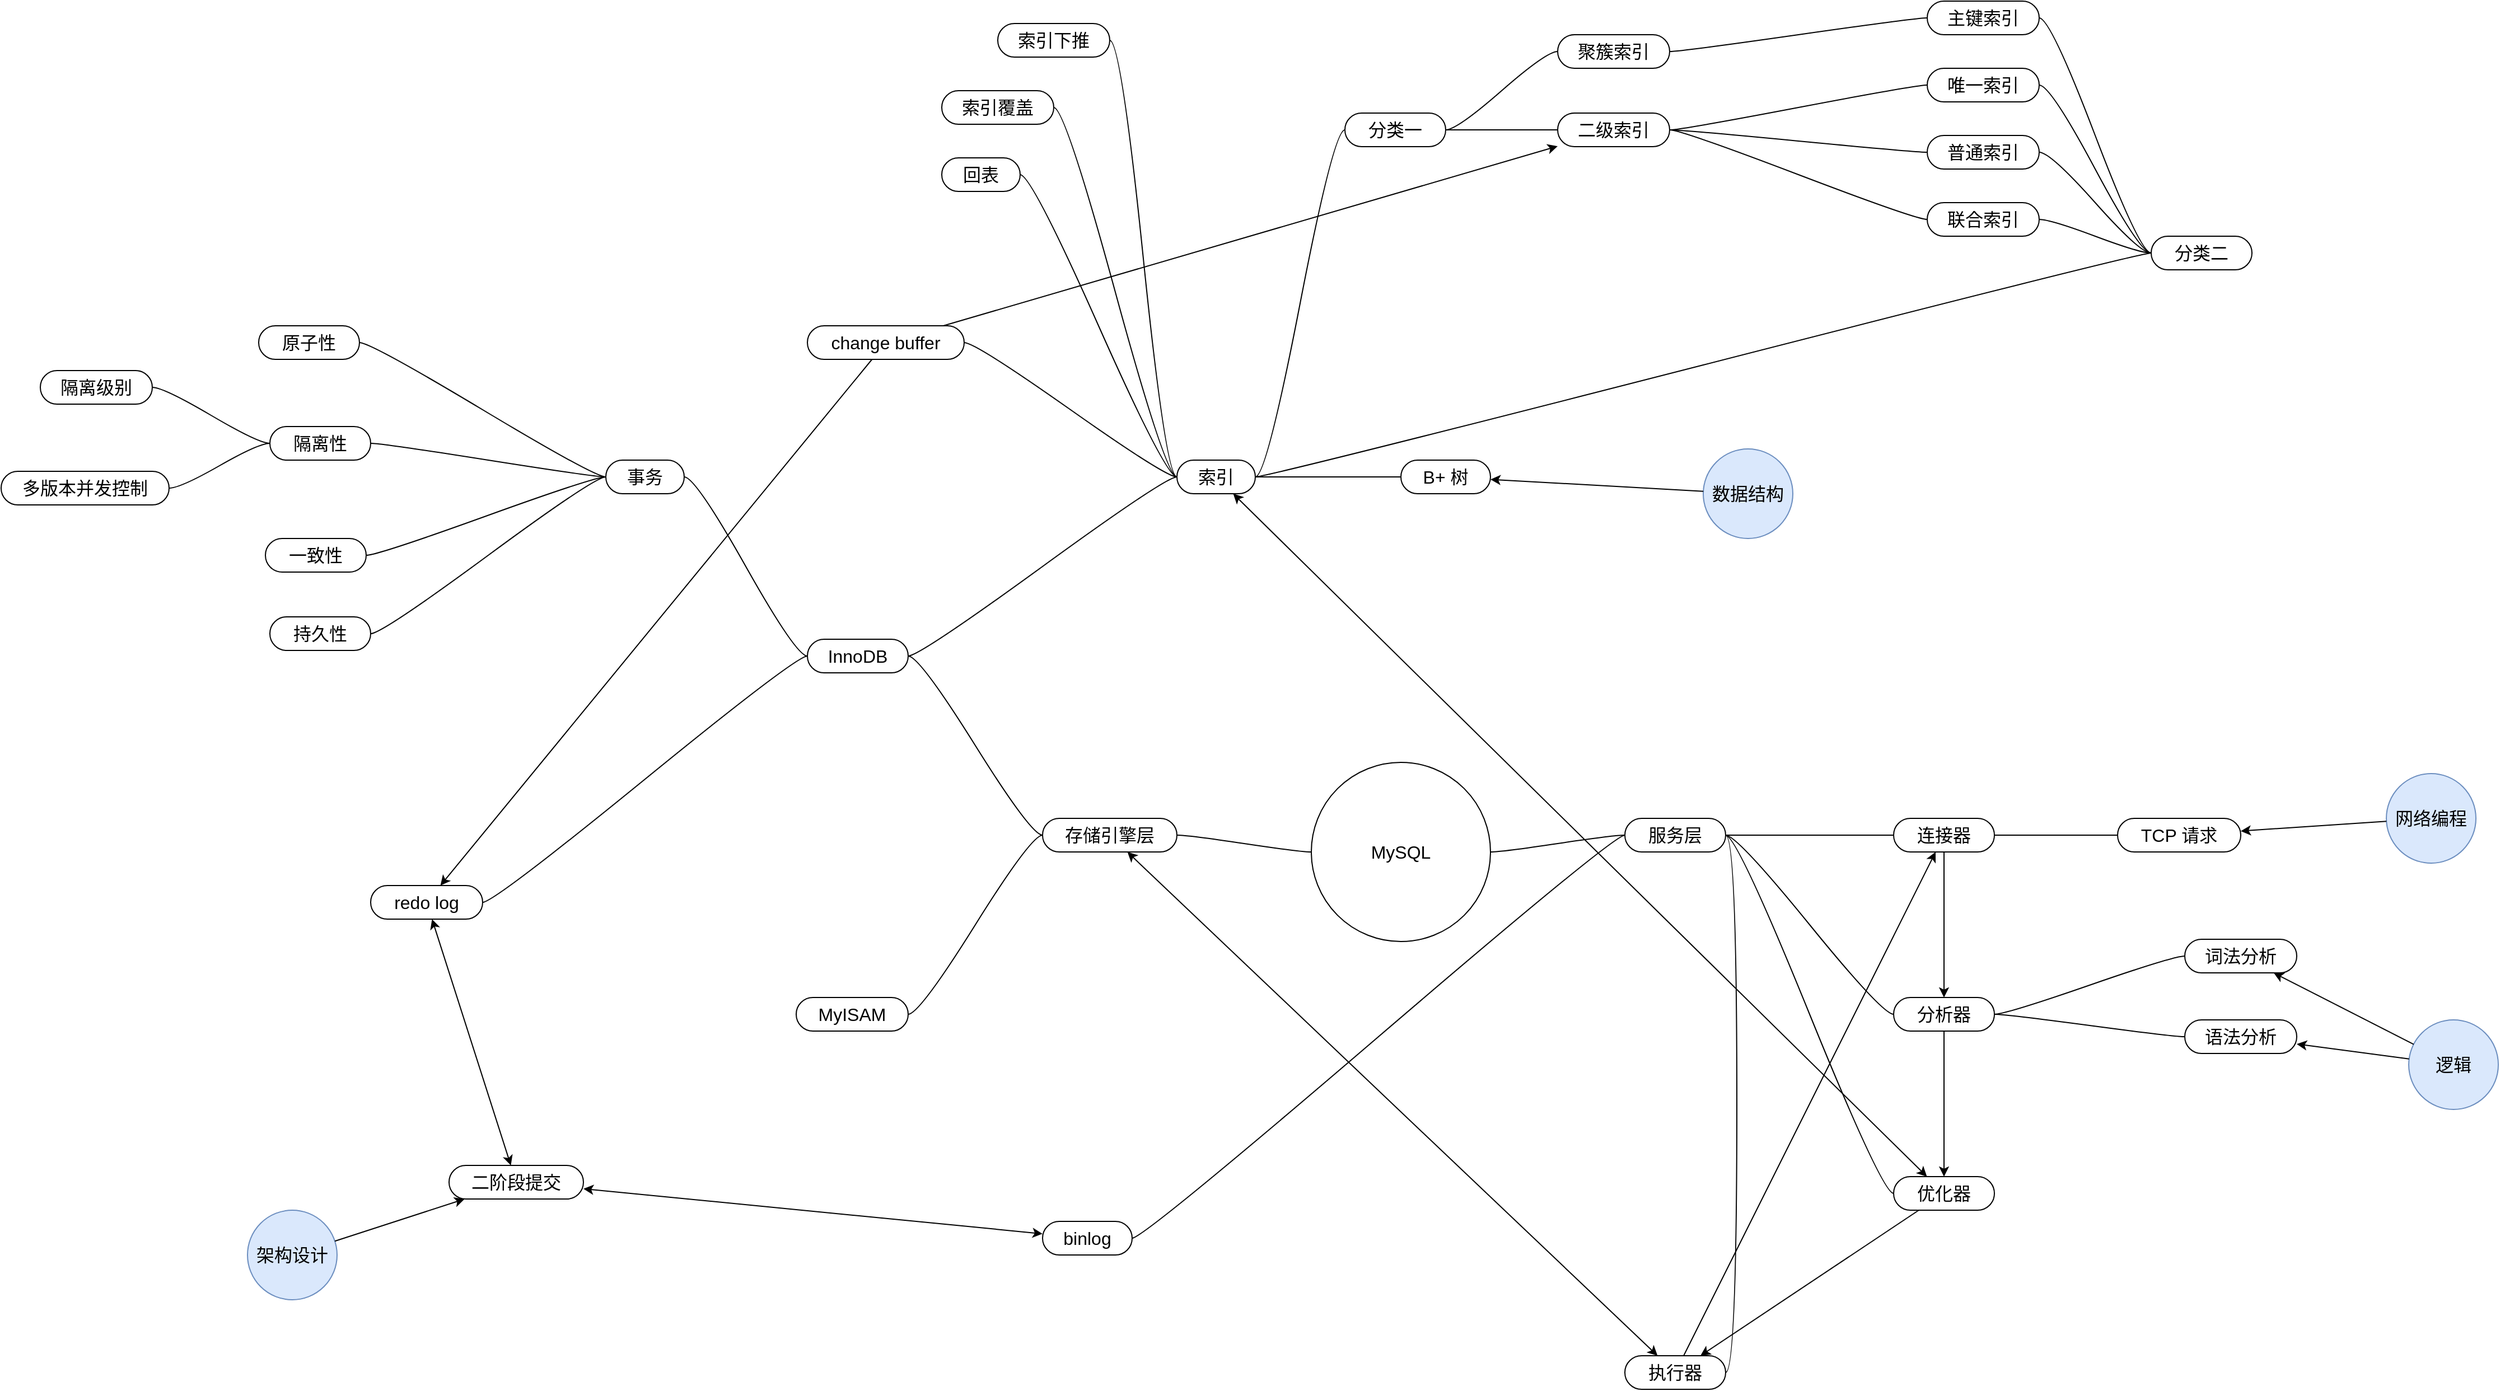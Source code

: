 <mxfile version="17.4.2" type="device"><diagram id="LXZLfDzFbttrQYP3kFu3" name="第 1 页"><mxGraphModel dx="3014" dy="2223" grid="1" gridSize="10" guides="0" tooltips="1" connect="1" arrows="0" fold="1" page="1" pageScale="1" pageWidth="827" pageHeight="1169" math="0" shadow="0"><root><mxCell id="0"/><mxCell id="1" parent="0"/><mxCell id="SudLiUgOyKWUjd6wZjEN-1" value="MySQL" style="ellipse;whiteSpace=wrap;html=1;align=center;newEdgeStyle={&quot;edgeStyle&quot;:&quot;entityRelationEdgeStyle&quot;,&quot;startArrow&quot;:&quot;none&quot;,&quot;endArrow&quot;:&quot;none&quot;,&quot;segment&quot;:10,&quot;curved&quot;:1};treeFolding=1;treeMoving=1;fontSize=16;" parent="1" vertex="1"><mxGeometry x="-80" y="-80" width="160" height="160" as="geometry"/></mxCell><mxCell id="SudLiUgOyKWUjd6wZjEN-4" value="服务层" style="whiteSpace=wrap;html=1;rounded=1;arcSize=50;align=center;verticalAlign=middle;strokeWidth=1;autosize=1;spacing=4;treeFolding=1;treeMoving=1;newEdgeStyle={&quot;edgeStyle&quot;:&quot;entityRelationEdgeStyle&quot;,&quot;startArrow&quot;:&quot;none&quot;,&quot;endArrow&quot;:&quot;none&quot;,&quot;segment&quot;:10,&quot;curved&quot;:1};fontSize=16;" parent="1" vertex="1"><mxGeometry x="200" y="-30" width="90" height="30" as="geometry"/></mxCell><mxCell id="SudLiUgOyKWUjd6wZjEN-5" value="" style="edgeStyle=entityRelationEdgeStyle;startArrow=none;endArrow=none;segment=10;curved=1;rounded=0;fontSize=16;" parent="1" source="SudLiUgOyKWUjd6wZjEN-1" target="SudLiUgOyKWUjd6wZjEN-4" edge="1"><mxGeometry relative="1" as="geometry"><mxPoint x="110" y="-110" as="sourcePoint"/></mxGeometry></mxCell><mxCell id="SudLiUgOyKWUjd6wZjEN-7" value="存储引擎层" style="whiteSpace=wrap;html=1;rounded=1;arcSize=50;align=center;verticalAlign=middle;strokeWidth=1;autosize=1;spacing=4;treeFolding=1;treeMoving=1;newEdgeStyle={&quot;edgeStyle&quot;:&quot;entityRelationEdgeStyle&quot;,&quot;startArrow&quot;:&quot;none&quot;,&quot;endArrow&quot;:&quot;none&quot;,&quot;segment&quot;:10,&quot;curved&quot;:1};fontSize=16;" parent="1" vertex="1"><mxGeometry x="-320" y="-30" width="120" height="30" as="geometry"/></mxCell><mxCell id="SudLiUgOyKWUjd6wZjEN-8" value="" style="edgeStyle=entityRelationEdgeStyle;startArrow=none;endArrow=none;segment=10;curved=1;rounded=0;fontSize=16;" parent="1" source="SudLiUgOyKWUjd6wZjEN-1" target="SudLiUgOyKWUjd6wZjEN-7" edge="1"><mxGeometry relative="1" as="geometry"><mxPoint x="-130" as="sourcePoint"/></mxGeometry></mxCell><mxCell id="SudLiUgOyKWUjd6wZjEN-9" value="连接器" style="whiteSpace=wrap;html=1;rounded=1;arcSize=50;align=center;verticalAlign=middle;strokeWidth=1;autosize=1;spacing=4;treeFolding=1;treeMoving=1;newEdgeStyle={&quot;edgeStyle&quot;:&quot;entityRelationEdgeStyle&quot;,&quot;startArrow&quot;:&quot;none&quot;,&quot;endArrow&quot;:&quot;none&quot;,&quot;segment&quot;:10,&quot;curved&quot;:1};fontSize=16;" parent="1" vertex="1"><mxGeometry x="440" y="-30" width="90" height="30" as="geometry"/></mxCell><mxCell id="SudLiUgOyKWUjd6wZjEN-10" value="" style="edgeStyle=entityRelationEdgeStyle;startArrow=none;endArrow=none;segment=10;curved=1;rounded=0;fontSize=16;" parent="1" source="SudLiUgOyKWUjd6wZjEN-4" target="SudLiUgOyKWUjd6wZjEN-9" edge="1"><mxGeometry relative="1" as="geometry"><mxPoint x="345" y="10" as="sourcePoint"/></mxGeometry></mxCell><mxCell id="SudLiUgOyKWUjd6wZjEN-12" value="分析器" style="whiteSpace=wrap;html=1;rounded=1;arcSize=50;align=center;verticalAlign=middle;strokeWidth=1;autosize=1;spacing=4;treeFolding=1;treeMoving=1;newEdgeStyle={&quot;edgeStyle&quot;:&quot;entityRelationEdgeStyle&quot;,&quot;startArrow&quot;:&quot;none&quot;,&quot;endArrow&quot;:&quot;none&quot;,&quot;segment&quot;:10,&quot;curved&quot;:1};fontSize=16;" parent="1" vertex="1"><mxGeometry x="440" y="130" width="90" height="30" as="geometry"/></mxCell><mxCell id="SudLiUgOyKWUjd6wZjEN-13" value="" style="edgeStyle=entityRelationEdgeStyle;startArrow=none;endArrow=none;segment=10;curved=1;rounded=0;fontSize=16;" parent="1" source="SudLiUgOyKWUjd6wZjEN-4" target="SudLiUgOyKWUjd6wZjEN-12" edge="1"><mxGeometry relative="1" as="geometry"><mxPoint x="345" y="102" as="sourcePoint"/></mxGeometry></mxCell><mxCell id="SudLiUgOyKWUjd6wZjEN-14" value="优化器" style="whiteSpace=wrap;html=1;rounded=1;arcSize=50;align=center;verticalAlign=middle;strokeWidth=1;autosize=1;spacing=4;treeFolding=1;treeMoving=1;newEdgeStyle={&quot;edgeStyle&quot;:&quot;entityRelationEdgeStyle&quot;,&quot;startArrow&quot;:&quot;none&quot;,&quot;endArrow&quot;:&quot;none&quot;,&quot;segment&quot;:10,&quot;curved&quot;:1};fontSize=16;" parent="1" vertex="1"><mxGeometry x="440" y="290" width="90" height="30" as="geometry"/></mxCell><mxCell id="SudLiUgOyKWUjd6wZjEN-15" value="" style="edgeStyle=entityRelationEdgeStyle;startArrow=none;endArrow=none;segment=10;curved=1;rounded=0;fontSize=16;" parent="1" source="SudLiUgOyKWUjd6wZjEN-4" target="SudLiUgOyKWUjd6wZjEN-14" edge="1"><mxGeometry relative="1" as="geometry"><mxPoint x="305" y="200" as="sourcePoint"/></mxGeometry></mxCell><mxCell id="SudLiUgOyKWUjd6wZjEN-16" value="执行器" style="whiteSpace=wrap;html=1;rounded=1;arcSize=50;align=center;verticalAlign=middle;strokeWidth=1;autosize=1;spacing=4;treeFolding=1;treeMoving=1;newEdgeStyle={&quot;edgeStyle&quot;:&quot;entityRelationEdgeStyle&quot;,&quot;startArrow&quot;:&quot;none&quot;,&quot;endArrow&quot;:&quot;none&quot;,&quot;segment&quot;:10,&quot;curved&quot;:1};fontSize=16;" parent="1" vertex="1"><mxGeometry x="200" y="450" width="90" height="30" as="geometry"/></mxCell><mxCell id="SudLiUgOyKWUjd6wZjEN-17" value="" style="edgeStyle=entityRelationEdgeStyle;startArrow=none;endArrow=none;segment=10;curved=1;rounded=0;fontSize=16;" parent="1" source="SudLiUgOyKWUjd6wZjEN-4" target="SudLiUgOyKWUjd6wZjEN-16" edge="1"><mxGeometry relative="1" as="geometry"><mxPoint x="305" y="290" as="sourcePoint"/></mxGeometry></mxCell><mxCell id="SudLiUgOyKWUjd6wZjEN-19" value="" style="endArrow=classic;startArrow=classic;html=1;rounded=0;fontSize=16;" parent="1" source="SudLiUgOyKWUjd6wZjEN-7" target="SudLiUgOyKWUjd6wZjEN-16" edge="1"><mxGeometry width="50" height="50" relative="1" as="geometry"><mxPoint x="30" y="110" as="sourcePoint"/><mxPoint x="80" y="60" as="targetPoint"/></mxGeometry></mxCell><mxCell id="SudLiUgOyKWUjd6wZjEN-20" value="InnoDB" style="whiteSpace=wrap;html=1;rounded=1;arcSize=50;align=center;verticalAlign=middle;strokeWidth=1;autosize=1;spacing=4;treeFolding=1;treeMoving=1;newEdgeStyle={&quot;edgeStyle&quot;:&quot;entityRelationEdgeStyle&quot;,&quot;startArrow&quot;:&quot;none&quot;,&quot;endArrow&quot;:&quot;none&quot;,&quot;segment&quot;:10,&quot;curved&quot;:1};fontSize=16;" parent="1" vertex="1"><mxGeometry x="-530" y="-190" width="90" height="30" as="geometry"/></mxCell><mxCell id="SudLiUgOyKWUjd6wZjEN-21" value="" style="edgeStyle=entityRelationEdgeStyle;startArrow=none;endArrow=none;segment=10;curved=1;rounded=0;fontSize=16;" parent="1" source="SudLiUgOyKWUjd6wZjEN-7" target="SudLiUgOyKWUjd6wZjEN-20" edge="1"><mxGeometry relative="1" as="geometry"><mxPoint x="-450" y="250" as="sourcePoint"/></mxGeometry></mxCell><mxCell id="SudLiUgOyKWUjd6wZjEN-22" value="binlog" style="whiteSpace=wrap;html=1;rounded=1;arcSize=50;align=center;verticalAlign=middle;strokeWidth=1;autosize=1;spacing=4;treeFolding=1;treeMoving=1;newEdgeStyle={&quot;edgeStyle&quot;:&quot;entityRelationEdgeStyle&quot;,&quot;startArrow&quot;:&quot;none&quot;,&quot;endArrow&quot;:&quot;none&quot;,&quot;segment&quot;:10,&quot;curved&quot;:1};fontSize=16;" parent="1" vertex="1"><mxGeometry x="-320" y="330" width="80" height="30" as="geometry"/></mxCell><mxCell id="SudLiUgOyKWUjd6wZjEN-23" value="" style="edgeStyle=entityRelationEdgeStyle;startArrow=none;endArrow=none;segment=10;curved=1;rounded=0;fontSize=16;" parent="1" source="SudLiUgOyKWUjd6wZjEN-4" target="SudLiUgOyKWUjd6wZjEN-22" edge="1"><mxGeometry relative="1" as="geometry"><mxPoint x="340" y="440" as="sourcePoint"/></mxGeometry></mxCell><mxCell id="SudLiUgOyKWUjd6wZjEN-24" value="redo log" style="whiteSpace=wrap;html=1;rounded=1;arcSize=50;align=center;verticalAlign=middle;strokeWidth=1;autosize=1;spacing=4;treeFolding=1;treeMoving=1;newEdgeStyle={&quot;edgeStyle&quot;:&quot;entityRelationEdgeStyle&quot;,&quot;startArrow&quot;:&quot;none&quot;,&quot;endArrow&quot;:&quot;none&quot;,&quot;segment&quot;:10,&quot;curved&quot;:1};fontSize=16;" parent="1" vertex="1"><mxGeometry x="-920" y="30" width="100" height="30" as="geometry"/></mxCell><mxCell id="SudLiUgOyKWUjd6wZjEN-25" value="" style="edgeStyle=entityRelationEdgeStyle;startArrow=none;endArrow=none;segment=10;curved=1;rounded=0;fontSize=16;" parent="1" source="SudLiUgOyKWUjd6wZjEN-20" target="SudLiUgOyKWUjd6wZjEN-24" edge="1"><mxGeometry relative="1" as="geometry"><mxPoint x="-510" y="320" as="sourcePoint"/></mxGeometry></mxCell><mxCell id="SudLiUgOyKWUjd6wZjEN-26" value="二阶段提交" style="whiteSpace=wrap;html=1;rounded=1;arcSize=50;align=center;verticalAlign=middle;strokeWidth=1;autosize=1;spacing=4;treeFolding=1;treeMoving=1;newEdgeStyle={&quot;edgeStyle&quot;:&quot;entityRelationEdgeStyle&quot;,&quot;startArrow&quot;:&quot;none&quot;,&quot;endArrow&quot;:&quot;none&quot;,&quot;segment&quot;:10,&quot;curved&quot;:1};fontSize=16;" parent="1" vertex="1"><mxGeometry x="-850" y="280" width="120" height="30" as="geometry"/></mxCell><mxCell id="SudLiUgOyKWUjd6wZjEN-28" value="" style="endArrow=classic;startArrow=classic;html=1;rounded=0;fontSize=16;" parent="1" source="SudLiUgOyKWUjd6wZjEN-26" target="SudLiUgOyKWUjd6wZjEN-24" edge="1"><mxGeometry width="50" height="50" relative="1" as="geometry"><mxPoint x="-510" y="420" as="sourcePoint"/><mxPoint x="-460" y="370" as="targetPoint"/></mxGeometry></mxCell><mxCell id="SudLiUgOyKWUjd6wZjEN-29" value="" style="endArrow=classic;startArrow=classic;html=1;rounded=0;fontSize=16;" parent="1" source="SudLiUgOyKWUjd6wZjEN-26" target="SudLiUgOyKWUjd6wZjEN-22" edge="1"><mxGeometry width="50" height="50" relative="1" as="geometry"><mxPoint x="-190" y="260" as="sourcePoint"/><mxPoint x="-140" y="210" as="targetPoint"/></mxGeometry></mxCell><mxCell id="SudLiUgOyKWUjd6wZjEN-32" value="MyISAM" style="whiteSpace=wrap;html=1;rounded=1;arcSize=50;align=center;verticalAlign=middle;strokeWidth=1;autosize=1;spacing=4;treeFolding=1;treeMoving=1;newEdgeStyle={&quot;edgeStyle&quot;:&quot;entityRelationEdgeStyle&quot;,&quot;startArrow&quot;:&quot;none&quot;,&quot;endArrow&quot;:&quot;none&quot;,&quot;segment&quot;:10,&quot;curved&quot;:1};fontSize=16;" parent="1" vertex="1"><mxGeometry x="-540" y="130" width="100" height="30" as="geometry"/></mxCell><mxCell id="SudLiUgOyKWUjd6wZjEN-33" value="" style="edgeStyle=entityRelationEdgeStyle;startArrow=none;endArrow=none;segment=10;curved=1;rounded=0;fontSize=16;" parent="1" source="SudLiUgOyKWUjd6wZjEN-7" target="SudLiUgOyKWUjd6wZjEN-32" edge="1"><mxGeometry relative="1" as="geometry"><mxPoint x="-480" y="80" as="sourcePoint"/></mxGeometry></mxCell><mxCell id="SudLiUgOyKWUjd6wZjEN-34" value="事务" style="whiteSpace=wrap;html=1;rounded=1;arcSize=50;align=center;verticalAlign=middle;strokeWidth=1;autosize=1;spacing=4;treeFolding=1;treeMoving=1;newEdgeStyle={&quot;edgeStyle&quot;:&quot;entityRelationEdgeStyle&quot;,&quot;startArrow&quot;:&quot;none&quot;,&quot;endArrow&quot;:&quot;none&quot;,&quot;segment&quot;:10,&quot;curved&quot;:1};fontSize=16;" parent="1" vertex="1"><mxGeometry x="-710" y="-350" width="70" height="30" as="geometry"/></mxCell><mxCell id="SudLiUgOyKWUjd6wZjEN-35" value="" style="edgeStyle=entityRelationEdgeStyle;startArrow=none;endArrow=none;segment=10;curved=1;rounded=0;fontSize=16;" parent="1" source="SudLiUgOyKWUjd6wZjEN-20" target="SudLiUgOyKWUjd6wZjEN-34" edge="1"><mxGeometry relative="1" as="geometry"><mxPoint x="-600" y="-157" as="sourcePoint"/></mxGeometry></mxCell><mxCell id="o5_mMbNsUJs5Zx8jXTR9-1" value="原子性" style="whiteSpace=wrap;html=1;rounded=1;arcSize=50;align=center;verticalAlign=middle;strokeWidth=1;autosize=1;spacing=4;treeFolding=1;treeMoving=1;newEdgeStyle={&quot;edgeStyle&quot;:&quot;entityRelationEdgeStyle&quot;,&quot;startArrow&quot;:&quot;none&quot;,&quot;endArrow&quot;:&quot;none&quot;,&quot;segment&quot;:10,&quot;curved&quot;:1};fontSize=16;" parent="1" vertex="1"><mxGeometry x="-1020" y="-470" width="90" height="30" as="geometry"/></mxCell><mxCell id="o5_mMbNsUJs5Zx8jXTR9-2" value="" style="edgeStyle=entityRelationEdgeStyle;startArrow=none;endArrow=none;segment=10;curved=1;rounded=0;fontSize=16;" parent="1" source="SudLiUgOyKWUjd6wZjEN-34" target="o5_mMbNsUJs5Zx8jXTR9-1" edge="1"><mxGeometry relative="1" as="geometry"><mxPoint x="-805" y="-110" as="sourcePoint"/></mxGeometry></mxCell><mxCell id="o5_mMbNsUJs5Zx8jXTR9-3" value="隔离性" style="whiteSpace=wrap;html=1;rounded=1;arcSize=50;align=center;verticalAlign=middle;strokeWidth=1;autosize=1;spacing=4;treeFolding=1;treeMoving=1;newEdgeStyle={&quot;edgeStyle&quot;:&quot;entityRelationEdgeStyle&quot;,&quot;startArrow&quot;:&quot;none&quot;,&quot;endArrow&quot;:&quot;none&quot;,&quot;segment&quot;:10,&quot;curved&quot;:1};fontSize=16;" parent="1" vertex="1"><mxGeometry x="-1010" y="-380" width="90" height="30" as="geometry"/></mxCell><mxCell id="o5_mMbNsUJs5Zx8jXTR9-4" value="" style="edgeStyle=entityRelationEdgeStyle;startArrow=none;endArrow=none;segment=10;curved=1;rounded=0;fontSize=16;" parent="1" source="SudLiUgOyKWUjd6wZjEN-34" target="o5_mMbNsUJs5Zx8jXTR9-3" edge="1"><mxGeometry relative="1" as="geometry"><mxPoint x="-885" y="-310" as="sourcePoint"/></mxGeometry></mxCell><mxCell id="o5_mMbNsUJs5Zx8jXTR9-5" value="一致性" style="whiteSpace=wrap;html=1;rounded=1;arcSize=50;align=center;verticalAlign=middle;strokeWidth=1;autosize=1;spacing=4;treeFolding=1;treeMoving=1;newEdgeStyle={&quot;edgeStyle&quot;:&quot;entityRelationEdgeStyle&quot;,&quot;startArrow&quot;:&quot;none&quot;,&quot;endArrow&quot;:&quot;none&quot;,&quot;segment&quot;:10,&quot;curved&quot;:1};fontSize=16;" parent="1" vertex="1"><mxGeometry x="-1014" y="-280" width="90" height="30" as="geometry"/></mxCell><mxCell id="o5_mMbNsUJs5Zx8jXTR9-6" value="" style="edgeStyle=entityRelationEdgeStyle;startArrow=none;endArrow=none;segment=10;curved=1;rounded=0;fontSize=16;" parent="1" source="SudLiUgOyKWUjd6wZjEN-34" target="o5_mMbNsUJs5Zx8jXTR9-5" edge="1"><mxGeometry relative="1" as="geometry"><mxPoint x="-1065" y="-160" as="sourcePoint"/></mxGeometry></mxCell><mxCell id="o5_mMbNsUJs5Zx8jXTR9-7" value="持久性" style="whiteSpace=wrap;html=1;rounded=1;arcSize=50;align=center;verticalAlign=middle;strokeWidth=1;autosize=1;spacing=4;treeFolding=1;treeMoving=1;newEdgeStyle={&quot;edgeStyle&quot;:&quot;entityRelationEdgeStyle&quot;,&quot;startArrow&quot;:&quot;none&quot;,&quot;endArrow&quot;:&quot;none&quot;,&quot;segment&quot;:10,&quot;curved&quot;:1};fontSize=16;" parent="1" vertex="1"><mxGeometry x="-1010" y="-210" width="90" height="30" as="geometry"/></mxCell><mxCell id="o5_mMbNsUJs5Zx8jXTR9-8" value="" style="edgeStyle=entityRelationEdgeStyle;startArrow=none;endArrow=none;segment=10;curved=1;rounded=0;fontSize=16;" parent="1" source="SudLiUgOyKWUjd6wZjEN-34" target="o5_mMbNsUJs5Zx8jXTR9-7" edge="1"><mxGeometry relative="1" as="geometry"><mxPoint x="-1065" y="-300" as="sourcePoint"/></mxGeometry></mxCell><mxCell id="o5_mMbNsUJs5Zx8jXTR9-9" value="隔离级别" style="whiteSpace=wrap;html=1;rounded=1;arcSize=50;align=center;verticalAlign=middle;strokeWidth=1;autosize=1;spacing=4;treeFolding=1;treeMoving=1;newEdgeStyle={&quot;edgeStyle&quot;:&quot;entityRelationEdgeStyle&quot;,&quot;startArrow&quot;:&quot;none&quot;,&quot;endArrow&quot;:&quot;none&quot;,&quot;segment&quot;:10,&quot;curved&quot;:1};fontSize=16;" parent="1" vertex="1"><mxGeometry x="-1215" y="-430" width="100" height="30" as="geometry"/></mxCell><mxCell id="o5_mMbNsUJs5Zx8jXTR9-10" value="" style="edgeStyle=entityRelationEdgeStyle;startArrow=none;endArrow=none;segment=10;curved=1;rounded=0;fontSize=16;" parent="1" source="o5_mMbNsUJs5Zx8jXTR9-3" target="o5_mMbNsUJs5Zx8jXTR9-9" edge="1"><mxGeometry relative="1" as="geometry"><mxPoint x="-665" y="-410" as="sourcePoint"/></mxGeometry></mxCell><mxCell id="o5_mMbNsUJs5Zx8jXTR9-11" value="多版本并发控制" style="whiteSpace=wrap;html=1;rounded=1;arcSize=50;align=center;verticalAlign=middle;strokeWidth=1;autosize=1;spacing=4;treeFolding=1;treeMoving=1;newEdgeStyle={&quot;edgeStyle&quot;:&quot;entityRelationEdgeStyle&quot;,&quot;startArrow&quot;:&quot;none&quot;,&quot;endArrow&quot;:&quot;none&quot;,&quot;segment&quot;:10,&quot;curved&quot;:1};fontSize=16;" parent="1" vertex="1"><mxGeometry x="-1250" y="-340" width="150" height="30" as="geometry"/></mxCell><mxCell id="o5_mMbNsUJs5Zx8jXTR9-12" value="" style="edgeStyle=entityRelationEdgeStyle;startArrow=none;endArrow=none;segment=10;curved=1;rounded=0;fontSize=16;" parent="1" source="o5_mMbNsUJs5Zx8jXTR9-3" target="o5_mMbNsUJs5Zx8jXTR9-11" edge="1"><mxGeometry relative="1" as="geometry"><mxPoint x="-675" y="-320" as="sourcePoint"/></mxGeometry></mxCell><mxCell id="o5_mMbNsUJs5Zx8jXTR9-14" value="网络编程" style="ellipse;whiteSpace=wrap;html=1;align=center;newEdgeStyle={&quot;edgeStyle&quot;:&quot;entityRelationEdgeStyle&quot;,&quot;startArrow&quot;:&quot;none&quot;,&quot;endArrow&quot;:&quot;none&quot;,&quot;segment&quot;:10,&quot;curved&quot;:1};treeFolding=1;treeMoving=1;fontSize=16;fillColor=#dae8fc;strokeColor=#6c8ebf;" parent="1" vertex="1"><mxGeometry x="880" y="-70" width="80" height="80" as="geometry"/></mxCell><mxCell id="o5_mMbNsUJs5Zx8jXTR9-16" value="索引" style="whiteSpace=wrap;html=1;rounded=1;arcSize=50;align=center;verticalAlign=middle;strokeWidth=1;autosize=1;spacing=4;treeFolding=1;treeMoving=1;newEdgeStyle={&quot;edgeStyle&quot;:&quot;entityRelationEdgeStyle&quot;,&quot;startArrow&quot;:&quot;none&quot;,&quot;endArrow&quot;:&quot;none&quot;,&quot;segment&quot;:10,&quot;curved&quot;:1};fontSize=16;" parent="1" vertex="1"><mxGeometry x="-200" y="-350" width="70" height="30" as="geometry"/></mxCell><mxCell id="o5_mMbNsUJs5Zx8jXTR9-17" value="" style="edgeStyle=entityRelationEdgeStyle;startArrow=none;endArrow=none;segment=10;curved=1;rounded=0;fontSize=16;" parent="1" source="SudLiUgOyKWUjd6wZjEN-20" target="o5_mMbNsUJs5Zx8jXTR9-16" edge="1"><mxGeometry relative="1" as="geometry"><mxPoint x="-60" y="-190" as="sourcePoint"/></mxGeometry></mxCell><mxCell id="o5_mMbNsUJs5Zx8jXTR9-18" value="聚簇索引" style="whiteSpace=wrap;html=1;rounded=1;arcSize=50;align=center;verticalAlign=middle;strokeWidth=1;autosize=1;spacing=4;treeFolding=1;treeMoving=1;newEdgeStyle={&quot;edgeStyle&quot;:&quot;entityRelationEdgeStyle&quot;,&quot;startArrow&quot;:&quot;none&quot;,&quot;endArrow&quot;:&quot;none&quot;,&quot;segment&quot;:10,&quot;curved&quot;:1};fontSize=16;" parent="1" vertex="1"><mxGeometry x="140" y="-730" width="100" height="30" as="geometry"/></mxCell><mxCell id="o5_mMbNsUJs5Zx8jXTR9-19" value="" style="edgeStyle=entityRelationEdgeStyle;startArrow=none;endArrow=none;segment=10;curved=1;rounded=0;fontSize=16;" parent="1" source="o5_mMbNsUJs5Zx8jXTR9-26" target="o5_mMbNsUJs5Zx8jXTR9-18" edge="1"><mxGeometry relative="1" as="geometry"><mxPoint x="39" y="-678" as="sourcePoint"/></mxGeometry></mxCell><mxCell id="o5_mMbNsUJs5Zx8jXTR9-20" value="二级索引" style="whiteSpace=wrap;html=1;rounded=1;arcSize=50;align=center;verticalAlign=middle;strokeWidth=1;autosize=1;spacing=4;treeFolding=1;treeMoving=1;newEdgeStyle={&quot;edgeStyle&quot;:&quot;entityRelationEdgeStyle&quot;,&quot;startArrow&quot;:&quot;none&quot;,&quot;endArrow&quot;:&quot;none&quot;,&quot;segment&quot;:10,&quot;curved&quot;:1};fontSize=16;" parent="1" vertex="1"><mxGeometry x="140" y="-660" width="100" height="30" as="geometry"/></mxCell><mxCell id="o5_mMbNsUJs5Zx8jXTR9-21" value="" style="edgeStyle=entityRelationEdgeStyle;startArrow=none;endArrow=none;segment=10;curved=1;rounded=0;fontSize=16;" parent="1" source="o5_mMbNsUJs5Zx8jXTR9-26" target="o5_mMbNsUJs5Zx8jXTR9-20" edge="1"><mxGeometry relative="1" as="geometry"><mxPoint x="59" y="-588" as="sourcePoint"/></mxGeometry></mxCell><mxCell id="o5_mMbNsUJs5Zx8jXTR9-22" value="联合索引" style="whiteSpace=wrap;html=1;rounded=1;arcSize=50;align=center;verticalAlign=middle;strokeWidth=1;autosize=1;spacing=4;treeFolding=1;treeMoving=1;newEdgeStyle={&quot;edgeStyle&quot;:&quot;entityRelationEdgeStyle&quot;,&quot;startArrow&quot;:&quot;none&quot;,&quot;endArrow&quot;:&quot;none&quot;,&quot;segment&quot;:10,&quot;curved&quot;:1};fontSize=16;" parent="1" vertex="1"><mxGeometry x="470" y="-580" width="100" height="30" as="geometry"/></mxCell><mxCell id="o5_mMbNsUJs5Zx8jXTR9-23" value="" style="edgeStyle=entityRelationEdgeStyle;startArrow=none;endArrow=none;segment=10;curved=1;rounded=0;fontSize=16;" parent="1" source="o5_mMbNsUJs5Zx8jXTR9-28" target="o5_mMbNsUJs5Zx8jXTR9-22" edge="1"><mxGeometry relative="1" as="geometry"><mxPoint x="163" y="-608" as="sourcePoint"/></mxGeometry></mxCell><mxCell id="o5_mMbNsUJs5Zx8jXTR9-24" value="B+ 树" style="whiteSpace=wrap;html=1;rounded=1;arcSize=50;align=center;verticalAlign=middle;strokeWidth=1;autosize=1;spacing=4;treeFolding=1;treeMoving=1;newEdgeStyle={&quot;edgeStyle&quot;:&quot;entityRelationEdgeStyle&quot;,&quot;startArrow&quot;:&quot;none&quot;,&quot;endArrow&quot;:&quot;none&quot;,&quot;segment&quot;:10,&quot;curved&quot;:1};fontSize=16;" parent="1" vertex="1"><mxGeometry y="-350" width="80" height="30" as="geometry"/></mxCell><mxCell id="o5_mMbNsUJs5Zx8jXTR9-25" value="" style="edgeStyle=entityRelationEdgeStyle;startArrow=none;endArrow=none;segment=10;curved=1;rounded=0;fontSize=16;" parent="1" source="o5_mMbNsUJs5Zx8jXTR9-16" target="o5_mMbNsUJs5Zx8jXTR9-24" edge="1"><mxGeometry relative="1" as="geometry"><mxPoint x="489" y="-218" as="sourcePoint"/></mxGeometry></mxCell><mxCell id="o5_mMbNsUJs5Zx8jXTR9-26" value="分类一" style="whiteSpace=wrap;html=1;rounded=1;arcSize=50;align=center;verticalAlign=middle;strokeWidth=1;autosize=1;spacing=4;treeFolding=1;treeMoving=1;newEdgeStyle={&quot;edgeStyle&quot;:&quot;entityRelationEdgeStyle&quot;,&quot;startArrow&quot;:&quot;none&quot;,&quot;endArrow&quot;:&quot;none&quot;,&quot;segment&quot;:10,&quot;curved&quot;:1};fontSize=16;" parent="1" vertex="1"><mxGeometry x="-50" y="-660" width="90" height="30" as="geometry"/></mxCell><mxCell id="o5_mMbNsUJs5Zx8jXTR9-27" value="" style="edgeStyle=entityRelationEdgeStyle;startArrow=none;endArrow=none;segment=10;curved=1;rounded=0;fontSize=16;" parent="1" source="o5_mMbNsUJs5Zx8jXTR9-16" target="o5_mMbNsUJs5Zx8jXTR9-26" edge="1"><mxGeometry relative="1" as="geometry"><mxPoint x="339" y="-420" as="sourcePoint"/></mxGeometry></mxCell><mxCell id="o5_mMbNsUJs5Zx8jXTR9-28" value="分类二" style="whiteSpace=wrap;html=1;rounded=1;arcSize=50;align=center;verticalAlign=middle;strokeWidth=1;autosize=1;spacing=4;treeFolding=1;treeMoving=1;newEdgeStyle={&quot;edgeStyle&quot;:&quot;entityRelationEdgeStyle&quot;,&quot;startArrow&quot;:&quot;none&quot;,&quot;endArrow&quot;:&quot;none&quot;,&quot;segment&quot;:10,&quot;curved&quot;:1};fontSize=16;" parent="1" vertex="1"><mxGeometry x="670" y="-550" width="90" height="30" as="geometry"/></mxCell><mxCell id="o5_mMbNsUJs5Zx8jXTR9-29" value="" style="edgeStyle=entityRelationEdgeStyle;startArrow=none;endArrow=none;segment=10;curved=1;rounded=0;fontSize=16;" parent="1" source="o5_mMbNsUJs5Zx8jXTR9-16" target="o5_mMbNsUJs5Zx8jXTR9-28" edge="1"><mxGeometry relative="1" as="geometry"><mxPoint x="529" y="-330" as="sourcePoint"/></mxGeometry></mxCell><mxCell id="o5_mMbNsUJs5Zx8jXTR9-30" value="主键索引" style="whiteSpace=wrap;html=1;rounded=1;arcSize=50;align=center;verticalAlign=middle;strokeWidth=1;autosize=1;spacing=4;treeFolding=1;treeMoving=1;newEdgeStyle={&quot;edgeStyle&quot;:&quot;entityRelationEdgeStyle&quot;,&quot;startArrow&quot;:&quot;none&quot;,&quot;endArrow&quot;:&quot;none&quot;,&quot;segment&quot;:10,&quot;curved&quot;:1};fontSize=16;" parent="1" vertex="1"><mxGeometry x="470" y="-760" width="100" height="30" as="geometry"/></mxCell><mxCell id="o5_mMbNsUJs5Zx8jXTR9-31" value="" style="edgeStyle=entityRelationEdgeStyle;startArrow=none;endArrow=none;segment=10;curved=1;rounded=0;fontSize=16;" parent="1" source="o5_mMbNsUJs5Zx8jXTR9-28" target="o5_mMbNsUJs5Zx8jXTR9-30" edge="1"><mxGeometry relative="1" as="geometry"><mxPoint x="493" y="-720" as="sourcePoint"/></mxGeometry></mxCell><mxCell id="o5_mMbNsUJs5Zx8jXTR9-32" value="唯一索引" style="whiteSpace=wrap;html=1;rounded=1;arcSize=50;align=center;verticalAlign=middle;strokeWidth=1;autosize=1;spacing=4;treeFolding=1;treeMoving=1;newEdgeStyle={&quot;edgeStyle&quot;:&quot;entityRelationEdgeStyle&quot;,&quot;startArrow&quot;:&quot;none&quot;,&quot;endArrow&quot;:&quot;none&quot;,&quot;segment&quot;:10,&quot;curved&quot;:1};fontSize=16;" parent="1" vertex="1"><mxGeometry x="470" y="-700" width="100" height="30" as="geometry"/></mxCell><mxCell id="o5_mMbNsUJs5Zx8jXTR9-33" value="" style="edgeStyle=entityRelationEdgeStyle;startArrow=none;endArrow=none;segment=10;curved=1;rounded=0;fontSize=16;" parent="1" source="o5_mMbNsUJs5Zx8jXTR9-28" target="o5_mMbNsUJs5Zx8jXTR9-32" edge="1"><mxGeometry relative="1" as="geometry"><mxPoint x="503" y="-690" as="sourcePoint"/></mxGeometry></mxCell><mxCell id="o5_mMbNsUJs5Zx8jXTR9-34" value="普通索引" style="whiteSpace=wrap;html=1;rounded=1;arcSize=50;align=center;verticalAlign=middle;strokeWidth=1;autosize=1;spacing=4;treeFolding=1;treeMoving=1;newEdgeStyle={&quot;edgeStyle&quot;:&quot;entityRelationEdgeStyle&quot;,&quot;startArrow&quot;:&quot;none&quot;,&quot;endArrow&quot;:&quot;none&quot;,&quot;segment&quot;:10,&quot;curved&quot;:1};fontSize=16;" parent="1" vertex="1"><mxGeometry x="470" y="-640" width="100" height="30" as="geometry"/></mxCell><mxCell id="o5_mMbNsUJs5Zx8jXTR9-35" value="" style="edgeStyle=entityRelationEdgeStyle;startArrow=none;endArrow=none;segment=10;curved=1;rounded=0;fontSize=16;" parent="1" source="o5_mMbNsUJs5Zx8jXTR9-28" target="o5_mMbNsUJs5Zx8jXTR9-34" edge="1"><mxGeometry relative="1" as="geometry"><mxPoint x="443" y="-570" as="sourcePoint"/></mxGeometry></mxCell><mxCell id="o5_mMbNsUJs5Zx8jXTR9-39" value="数据结构" style="ellipse;whiteSpace=wrap;html=1;align=center;newEdgeStyle={&quot;edgeStyle&quot;:&quot;entityRelationEdgeStyle&quot;,&quot;startArrow&quot;:&quot;none&quot;,&quot;endArrow&quot;:&quot;none&quot;,&quot;segment&quot;:10,&quot;curved&quot;:1};treeFolding=1;treeMoving=1;fontSize=16;fillColor=#dae8fc;strokeColor=#6c8ebf;" parent="1" vertex="1"><mxGeometry x="270" y="-360" width="80" height="80" as="geometry"/></mxCell><mxCell id="o5_mMbNsUJs5Zx8jXTR9-41" value="" style="endArrow=classic;html=1;rounded=0;fontSize=16;" parent="1" source="o5_mMbNsUJs5Zx8jXTR9-14" target="o5_mMbNsUJs5Zx8jXTR9-50" edge="1"><mxGeometry width="50" height="50" relative="1" as="geometry"><mxPoint x="760" y="-150" as="sourcePoint"/><mxPoint x="810" y="-200" as="targetPoint"/></mxGeometry></mxCell><mxCell id="o5_mMbNsUJs5Zx8jXTR9-42" value="" style="endArrow=classic;html=1;rounded=0;fontSize=16;" parent="1" source="o5_mMbNsUJs5Zx8jXTR9-39" target="o5_mMbNsUJs5Zx8jXTR9-24" edge="1"><mxGeometry width="50" height="50" relative="1" as="geometry"><mxPoint x="930.042" y="48.164" as="sourcePoint"/><mxPoint x="476" y="27.087" as="targetPoint"/></mxGeometry></mxCell><mxCell id="o5_mMbNsUJs5Zx8jXTR9-45" value="词法分析" style="whiteSpace=wrap;html=1;rounded=1;arcSize=50;align=center;verticalAlign=middle;strokeWidth=1;autosize=1;spacing=4;treeFolding=1;treeMoving=1;newEdgeStyle={&quot;edgeStyle&quot;:&quot;entityRelationEdgeStyle&quot;,&quot;startArrow&quot;:&quot;none&quot;,&quot;endArrow&quot;:&quot;none&quot;,&quot;segment&quot;:10,&quot;curved&quot;:1};fontSize=16;" parent="1" vertex="1"><mxGeometry x="700" y="78" width="100" height="30" as="geometry"/></mxCell><mxCell id="o5_mMbNsUJs5Zx8jXTR9-46" value="" style="edgeStyle=entityRelationEdgeStyle;startArrow=none;endArrow=none;segment=10;curved=1;rounded=0;fontSize=16;" parent="1" source="SudLiUgOyKWUjd6wZjEN-12" target="o5_mMbNsUJs5Zx8jXTR9-45" edge="1"><mxGeometry relative="1" as="geometry"><mxPoint x="490" y="120" as="sourcePoint"/></mxGeometry></mxCell><mxCell id="o5_mMbNsUJs5Zx8jXTR9-47" value="语法分析" style="whiteSpace=wrap;html=1;rounded=1;arcSize=50;align=center;verticalAlign=middle;strokeWidth=1;autosize=1;spacing=4;treeFolding=1;treeMoving=1;newEdgeStyle={&quot;edgeStyle&quot;:&quot;entityRelationEdgeStyle&quot;,&quot;startArrow&quot;:&quot;none&quot;,&quot;endArrow&quot;:&quot;none&quot;,&quot;segment&quot;:10,&quot;curved&quot;:1};fontSize=16;" parent="1" vertex="1"><mxGeometry x="700" y="150" width="100" height="30" as="geometry"/></mxCell><mxCell id="o5_mMbNsUJs5Zx8jXTR9-48" value="" style="edgeStyle=entityRelationEdgeStyle;startArrow=none;endArrow=none;segment=10;curved=1;rounded=0;fontSize=16;" parent="1" source="SudLiUgOyKWUjd6wZjEN-12" target="o5_mMbNsUJs5Zx8jXTR9-47" edge="1"><mxGeometry relative="1" as="geometry"><mxPoint x="500" y="210" as="sourcePoint"/></mxGeometry></mxCell><mxCell id="o5_mMbNsUJs5Zx8jXTR9-50" value="TCP 请求" style="whiteSpace=wrap;html=1;rounded=1;arcSize=50;align=center;verticalAlign=middle;strokeWidth=1;autosize=1;spacing=4;treeFolding=1;treeMoving=1;newEdgeStyle={&quot;edgeStyle&quot;:&quot;entityRelationEdgeStyle&quot;,&quot;startArrow&quot;:&quot;none&quot;,&quot;endArrow&quot;:&quot;none&quot;,&quot;segment&quot;:10,&quot;curved&quot;:1};fontSize=16;" parent="1" vertex="1"><mxGeometry x="640" y="-30" width="110" height="30" as="geometry"/></mxCell><mxCell id="o5_mMbNsUJs5Zx8jXTR9-51" value="" style="edgeStyle=entityRelationEdgeStyle;startArrow=none;endArrow=none;segment=10;curved=1;rounded=0;fontSize=16;" parent="1" source="SudLiUgOyKWUjd6wZjEN-9" target="o5_mMbNsUJs5Zx8jXTR9-50" edge="1"><mxGeometry relative="1" as="geometry"><mxPoint x="430" y="10" as="sourcePoint"/></mxGeometry></mxCell><mxCell id="o5_mMbNsUJs5Zx8jXTR9-52" value="逻辑" style="ellipse;whiteSpace=wrap;html=1;align=center;newEdgeStyle={&quot;edgeStyle&quot;:&quot;entityRelationEdgeStyle&quot;,&quot;startArrow&quot;:&quot;none&quot;,&quot;endArrow&quot;:&quot;none&quot;,&quot;segment&quot;:10,&quot;curved&quot;:1};treeFolding=1;treeMoving=1;fontSize=16;fillColor=#dae8fc;strokeColor=#6c8ebf;" parent="1" vertex="1"><mxGeometry x="900" y="150" width="80" height="80" as="geometry"/></mxCell><mxCell id="o5_mMbNsUJs5Zx8jXTR9-53" value="" style="endArrow=classic;html=1;rounded=0;fontSize=16;" parent="1" source="o5_mMbNsUJs5Zx8jXTR9-52" target="o5_mMbNsUJs5Zx8jXTR9-45" edge="1"><mxGeometry width="50" height="50" relative="1" as="geometry"><mxPoint x="1080.679" y="42.66" as="sourcePoint"/><mxPoint x="820" y="-6.62" as="targetPoint"/></mxGeometry></mxCell><mxCell id="o5_mMbNsUJs5Zx8jXTR9-54" value="" style="endArrow=classic;html=1;rounded=0;fontSize=16;" parent="1" source="o5_mMbNsUJs5Zx8jXTR9-52" target="o5_mMbNsUJs5Zx8jXTR9-47" edge="1"><mxGeometry width="50" height="50" relative="1" as="geometry"><mxPoint x="1071.437" y="189.374" as="sourcePoint"/><mxPoint x="810" y="116.857" as="targetPoint"/></mxGeometry></mxCell><mxCell id="o5_mMbNsUJs5Zx8jXTR9-55" value="" style="endArrow=classic;html=1;rounded=0;fontSize=16;" parent="1" source="SudLiUgOyKWUjd6wZjEN-9" target="SudLiUgOyKWUjd6wZjEN-12" edge="1"><mxGeometry width="50" height="50" relative="1" as="geometry"><mxPoint x="430" y="180" as="sourcePoint"/><mxPoint x="480" y="130" as="targetPoint"/></mxGeometry></mxCell><mxCell id="o5_mMbNsUJs5Zx8jXTR9-57" value="" style="endArrow=classic;html=1;rounded=0;fontSize=16;" parent="1" source="SudLiUgOyKWUjd6wZjEN-12" target="SudLiUgOyKWUjd6wZjEN-14" edge="1"><mxGeometry width="50" height="50" relative="1" as="geometry"><mxPoint x="430" y="180" as="sourcePoint"/><mxPoint x="480" y="130" as="targetPoint"/></mxGeometry></mxCell><mxCell id="o5_mMbNsUJs5Zx8jXTR9-58" value="" style="endArrow=classic;html=1;rounded=0;fontSize=16;" parent="1" source="SudLiUgOyKWUjd6wZjEN-14" target="SudLiUgOyKWUjd6wZjEN-16" edge="1"><mxGeometry width="50" height="50" relative="1" as="geometry"><mxPoint x="431.545" y="150" as="sourcePoint"/><mxPoint x="434.455" y="230" as="targetPoint"/></mxGeometry></mxCell><mxCell id="o5_mMbNsUJs5Zx8jXTR9-59" value="" style="endArrow=classic;html=1;rounded=0;fontSize=16;" parent="1" source="SudLiUgOyKWUjd6wZjEN-16" target="SudLiUgOyKWUjd6wZjEN-9" edge="1"><mxGeometry width="50" height="50" relative="1" as="geometry"><mxPoint x="350" y="160" as="sourcePoint"/><mxPoint x="400" y="110" as="targetPoint"/></mxGeometry></mxCell><mxCell id="o5_mMbNsUJs5Zx8jXTR9-60" value="架构设计" style="ellipse;whiteSpace=wrap;html=1;align=center;newEdgeStyle={&quot;edgeStyle&quot;:&quot;entityRelationEdgeStyle&quot;,&quot;startArrow&quot;:&quot;none&quot;,&quot;endArrow&quot;:&quot;none&quot;,&quot;segment&quot;:10,&quot;curved&quot;:1};treeFolding=1;treeMoving=1;fontSize=16;fillColor=#dae8fc;strokeColor=#6c8ebf;" parent="1" vertex="1"><mxGeometry x="-1030" y="320" width="80" height="80" as="geometry"/></mxCell><mxCell id="o5_mMbNsUJs5Zx8jXTR9-61" value="" style="endArrow=classic;html=1;rounded=0;fontSize=16;" parent="1" source="o5_mMbNsUJs5Zx8jXTR9-60" target="SudLiUgOyKWUjd6wZjEN-26" edge="1"><mxGeometry width="50" height="50" relative="1" as="geometry"><mxPoint x="-820" y="420" as="sourcePoint"/><mxPoint x="-770" y="370" as="targetPoint"/></mxGeometry></mxCell><mxCell id="o5_mMbNsUJs5Zx8jXTR9-62" value="" style="endArrow=classic;startArrow=classic;html=1;rounded=0;fontSize=16;" parent="1" source="SudLiUgOyKWUjd6wZjEN-14" target="o5_mMbNsUJs5Zx8jXTR9-16" edge="1"><mxGeometry width="50" height="50" relative="1" as="geometry"><mxPoint x="130" y="20" as="sourcePoint"/><mxPoint x="180" y="-30" as="targetPoint"/></mxGeometry></mxCell><mxCell id="2H-uH8bbvfIEPFQymBe3-1" value="change buffer" style="whiteSpace=wrap;html=1;rounded=1;arcSize=50;align=center;verticalAlign=middle;strokeWidth=1;autosize=1;spacing=4;treeFolding=1;treeMoving=1;newEdgeStyle={&quot;edgeStyle&quot;:&quot;entityRelationEdgeStyle&quot;,&quot;startArrow&quot;:&quot;none&quot;,&quot;endArrow&quot;:&quot;none&quot;,&quot;segment&quot;:10,&quot;curved&quot;:1};fontSize=16;" vertex="1" parent="1"><mxGeometry x="-530" y="-470" width="140" height="30" as="geometry"/></mxCell><mxCell id="2H-uH8bbvfIEPFQymBe3-2" value="" style="edgeStyle=entityRelationEdgeStyle;startArrow=none;endArrow=none;segment=10;curved=1;rounded=0;fontSize=16;" edge="1" target="2H-uH8bbvfIEPFQymBe3-1" parent="1" source="o5_mMbNsUJs5Zx8jXTR9-16"><mxGeometry relative="1" as="geometry"><mxPoint x="-430" y="-420" as="sourcePoint"/></mxGeometry></mxCell><mxCell id="2H-uH8bbvfIEPFQymBe3-3" value="" style="endArrow=classic;html=1;rounded=0;fontSize=16;" edge="1" parent="1" source="2H-uH8bbvfIEPFQymBe3-1" target="o5_mMbNsUJs5Zx8jXTR9-20"><mxGeometry width="50" height="50" relative="1" as="geometry"><mxPoint x="-360" y="-250" as="sourcePoint"/><mxPoint x="-310" y="-300" as="targetPoint"/></mxGeometry></mxCell><mxCell id="2H-uH8bbvfIEPFQymBe3-4" value="" style="endArrow=classic;html=1;rounded=0;fontSize=16;" edge="1" parent="1" source="2H-uH8bbvfIEPFQymBe3-1" target="SudLiUgOyKWUjd6wZjEN-24"><mxGeometry width="50" height="50" relative="1" as="geometry"><mxPoint x="-269" y="-448.526" as="sourcePoint"/><mxPoint x="250" y="-481.795" as="targetPoint"/></mxGeometry></mxCell><mxCell id="2H-uH8bbvfIEPFQymBe3-5" value="回表" style="whiteSpace=wrap;html=1;rounded=1;arcSize=50;align=center;verticalAlign=middle;strokeWidth=1;autosize=1;spacing=4;treeFolding=1;treeMoving=1;newEdgeStyle={&quot;edgeStyle&quot;:&quot;entityRelationEdgeStyle&quot;,&quot;startArrow&quot;:&quot;none&quot;,&quot;endArrow&quot;:&quot;none&quot;,&quot;segment&quot;:10,&quot;curved&quot;:1};fontSize=16;" vertex="1" parent="1"><mxGeometry x="-410" y="-620" width="70" height="30" as="geometry"/></mxCell><mxCell id="2H-uH8bbvfIEPFQymBe3-7" value="索引覆盖" style="whiteSpace=wrap;html=1;rounded=1;arcSize=50;align=center;verticalAlign=middle;strokeWidth=1;autosize=1;spacing=4;treeFolding=1;treeMoving=1;newEdgeStyle={&quot;edgeStyle&quot;:&quot;entityRelationEdgeStyle&quot;,&quot;startArrow&quot;:&quot;none&quot;,&quot;endArrow&quot;:&quot;none&quot;,&quot;segment&quot;:10,&quot;curved&quot;:1};fontSize=16;" vertex="1" parent="1"><mxGeometry x="-410" y="-680" width="100" height="30" as="geometry"/></mxCell><mxCell id="2H-uH8bbvfIEPFQymBe3-9" value="索引下推" style="whiteSpace=wrap;html=1;rounded=1;arcSize=50;align=center;verticalAlign=middle;strokeWidth=1;autosize=1;spacing=4;treeFolding=1;treeMoving=1;newEdgeStyle={&quot;edgeStyle&quot;:&quot;entityRelationEdgeStyle&quot;,&quot;startArrow&quot;:&quot;none&quot;,&quot;endArrow&quot;:&quot;none&quot;,&quot;segment&quot;:10,&quot;curved&quot;:1};fontSize=16;" vertex="1" parent="1"><mxGeometry x="-360" y="-740" width="100" height="30" as="geometry"/></mxCell><mxCell id="2H-uH8bbvfIEPFQymBe3-13" value="" style="edgeStyle=entityRelationEdgeStyle;startArrow=none;endArrow=none;segment=10;curved=1;rounded=0;fontSize=16;" edge="1" parent="1" source="o5_mMbNsUJs5Zx8jXTR9-16" target="2H-uH8bbvfIEPFQymBe3-5"><mxGeometry relative="1" as="geometry"><mxPoint x="-120" y="-325" as="sourcePoint"/><mxPoint x="10" y="-565" as="targetPoint"/></mxGeometry></mxCell><mxCell id="2H-uH8bbvfIEPFQymBe3-14" value="" style="edgeStyle=entityRelationEdgeStyle;startArrow=none;endArrow=none;segment=10;curved=1;rounded=0;fontSize=16;" edge="1" parent="1" source="o5_mMbNsUJs5Zx8jXTR9-16" target="2H-uH8bbvfIEPFQymBe3-7"><mxGeometry relative="1" as="geometry"><mxPoint x="-137.5" y="-310" as="sourcePoint"/><mxPoint x="570" y="-745" as="targetPoint"/></mxGeometry></mxCell><mxCell id="2H-uH8bbvfIEPFQymBe3-15" value="" style="edgeStyle=entityRelationEdgeStyle;startArrow=none;endArrow=none;segment=10;curved=1;rounded=0;fontSize=16;" edge="1" parent="1" source="o5_mMbNsUJs5Zx8jXTR9-16" target="2H-uH8bbvfIEPFQymBe3-9"><mxGeometry relative="1" as="geometry"><mxPoint x="-120" y="-325" as="sourcePoint"/><mxPoint x="560" y="-685" as="targetPoint"/></mxGeometry></mxCell><mxCell id="2H-uH8bbvfIEPFQymBe3-17" value="" style="edgeStyle=entityRelationEdgeStyle;startArrow=none;endArrow=none;segment=10;curved=1;rounded=0;fontSize=16;" edge="1" parent="1" source="o5_mMbNsUJs5Zx8jXTR9-30" target="o5_mMbNsUJs5Zx8jXTR9-18"><mxGeometry relative="1" as="geometry"><mxPoint x="-120" y="-325" as="sourcePoint"/><mxPoint x="10" y="-715" as="targetPoint"/></mxGeometry></mxCell><mxCell id="2H-uH8bbvfIEPFQymBe3-18" value="" style="edgeStyle=entityRelationEdgeStyle;startArrow=none;endArrow=none;segment=10;curved=1;rounded=0;fontSize=16;" edge="1" parent="1" source="o5_mMbNsUJs5Zx8jXTR9-32" target="o5_mMbNsUJs5Zx8jXTR9-20"><mxGeometry relative="1" as="geometry"><mxPoint x="310" y="-625" as="sourcePoint"/><mxPoint x="255" y="-760" as="targetPoint"/></mxGeometry></mxCell><mxCell id="2H-uH8bbvfIEPFQymBe3-19" value="" style="edgeStyle=entityRelationEdgeStyle;startArrow=none;endArrow=none;segment=10;curved=1;rounded=0;fontSize=16;" edge="1" parent="1" source="o5_mMbNsUJs5Zx8jXTR9-34" target="o5_mMbNsUJs5Zx8jXTR9-20"><mxGeometry relative="1" as="geometry"><mxPoint x="310" y="-565" as="sourcePoint"/><mxPoint x="290" y="-695" as="targetPoint"/></mxGeometry></mxCell><mxCell id="2H-uH8bbvfIEPFQymBe3-20" value="" style="edgeStyle=entityRelationEdgeStyle;startArrow=none;endArrow=none;segment=10;curved=1;rounded=0;fontSize=16;" edge="1" parent="1" source="o5_mMbNsUJs5Zx8jXTR9-22" target="o5_mMbNsUJs5Zx8jXTR9-20"><mxGeometry relative="1" as="geometry"><mxPoint x="310" y="-505" as="sourcePoint"/><mxPoint x="290" y="-695" as="targetPoint"/></mxGeometry></mxCell></root></mxGraphModel></diagram></mxfile>